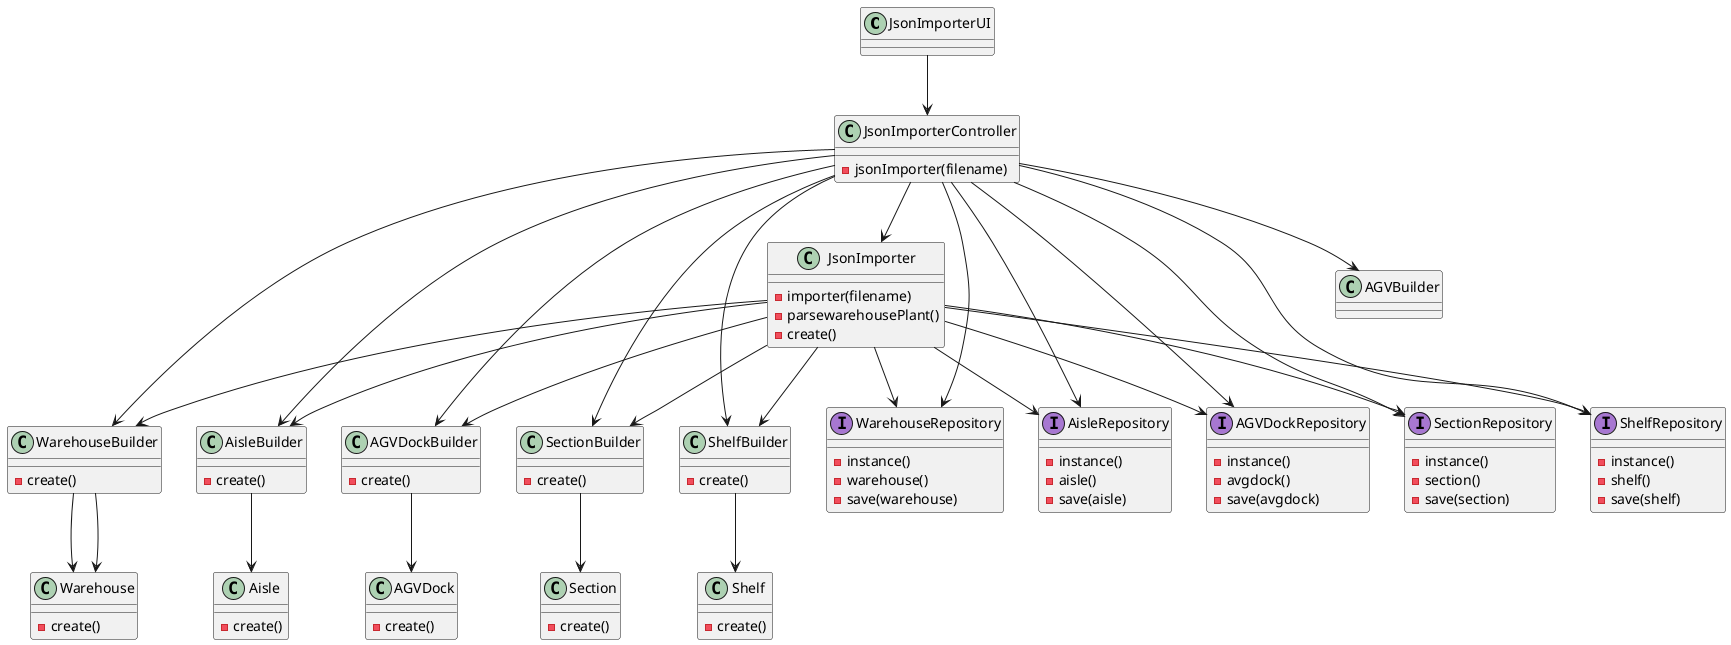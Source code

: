 @startuml
'https://plantuml.com/sequence-diagram

class JsonImporterUI
class JsonImporterController
class JsonImporter
class WarehouseBuilder
class AisleBuilder
class AGVDockBuilder
class SectionBuilder
class ShelfBuilder
class Warehouse
class Aisle
class AGVDock
class Section
class Shelf
class WarehouseRepository<< (I,a777d1) >>
class AisleRepository<< (I,a777d1) >>
class AGVDockRepository<< (I,a777d1) >>
class SectionRepository<< (I,a777d1) >>
class ShelfRepository << (I,a777d1) >>

class JsonImporterController{
    - jsonImporter(filename)
}

class WarehouseBuilder{
    - create()
}

class AisleBuilder{
    - create()
}

class AGVDockBuilder{
    - create()
}

class SectionBuilder{
    - create()
}

class ShelfBuilder{
    - create()
}

class JsonImporter{
    - importer(filename)
    - parsewarehousePlant()
    - create()
}

class Warehouse{
    - create()
}

class Aisle{
    - create()
}

class AGVDock{
    - create()
}

class Shelf{
    - create()
}

class Section{
    - create()
}

class WarehouseRepository {
    - instance()
    - warehouse()
    - save(warehouse)
}

class AisleRepository {
    - instance()
    - aisle()
    - save(aisle)
}

class AGVDockRepository {
    - instance()
    - avgdock()
    - save(avgdock)
}

class ShelfRepository {
    - instance()
    - shelf()
    - save(shelf)
}

class SectionRepository {
    - instance()
    - section()
    - save(section)
}

JsonImporterUI--> JsonImporterController
JsonImporterController--> AGVBuilder
JsonImporterController--> JsonImporter
JsonImporterController--> WarehouseBuilder
JsonImporterController--> AisleBuilder
JsonImporterController--> AGVDockBuilder
JsonImporterController--> ShelfBuilder
JsonImporterController--> SectionBuilder
JsonImporter--> WarehouseBuilder
JsonImporter--> AisleBuilder
JsonImporter--> AGVDockBuilder
JsonImporter--> ShelfBuilder
JsonImporter--> SectionBuilder
WarehouseBuilder--> Warehouse
JsonImporter--> WarehouseRepository 
JsonImporterController--> WarehouseRepository 
JsonImporter--> AisleRepository 
JsonImporterController--> AisleRepository
JsonImporter--> AGVDockRepository 
JsonImporterController--> AGVDockRepository
JsonImporter--> ShelfRepository 
JsonImporterController--> ShelfRepository
JsonImporter--> SectionRepository 
JsonImporterController--> SectionRepository
WarehouseBuilder--> Warehouse
AisleBuilder--> Aisle
AGVDockBuilder--> AGVDock
ShelfBuilder--> Shelf
SectionBuilder--> Section

@enduml